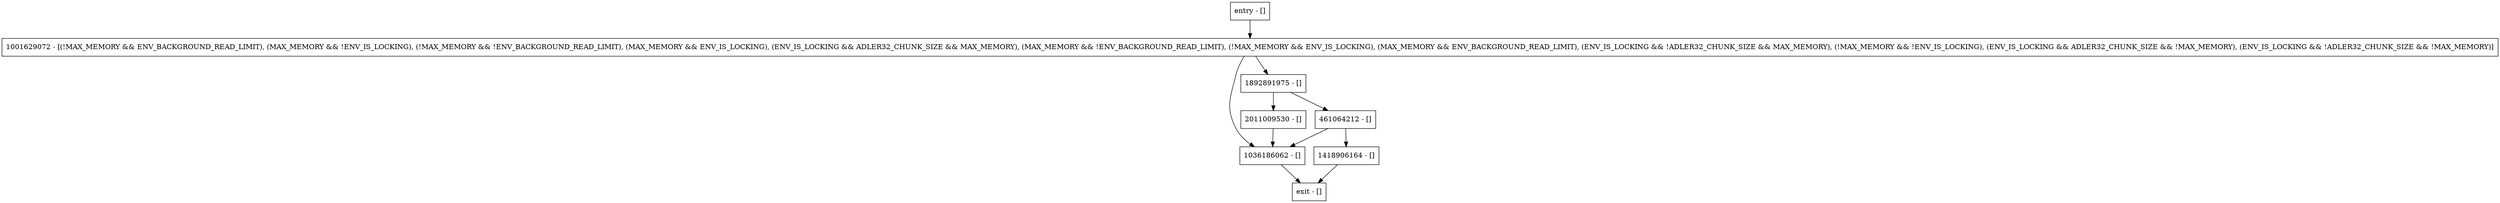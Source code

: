 digraph getInt {
node [shape=record];
1001629072 [label="1001629072 - [(!MAX_MEMORY && ENV_BACKGROUND_READ_LIMIT), (MAX_MEMORY && !ENV_IS_LOCKING), (!MAX_MEMORY && !ENV_BACKGROUND_READ_LIMIT), (MAX_MEMORY && ENV_IS_LOCKING), (ENV_IS_LOCKING && ADLER32_CHUNK_SIZE && MAX_MEMORY), (MAX_MEMORY && !ENV_BACKGROUND_READ_LIMIT), (!MAX_MEMORY && ENV_IS_LOCKING), (MAX_MEMORY && ENV_BACKGROUND_READ_LIMIT), (ENV_IS_LOCKING && !ADLER32_CHUNK_SIZE && MAX_MEMORY), (!MAX_MEMORY && !ENV_IS_LOCKING), (ENV_IS_LOCKING && ADLER32_CHUNK_SIZE && !MAX_MEMORY), (ENV_IS_LOCKING && !ADLER32_CHUNK_SIZE && !MAX_MEMORY)]"];
entry [label="entry - []"];
exit [label="exit - []"];
1036186062 [label="1036186062 - []"];
461064212 [label="461064212 - []"];
1418906164 [label="1418906164 - []"];
2011009530 [label="2011009530 - []"];
1892891975 [label="1892891975 - []"];
entry;
exit;
1001629072 -> 1036186062;
1001629072 -> 1892891975;
entry -> 1001629072;
1036186062 -> exit;
461064212 -> 1036186062;
461064212 -> 1418906164;
1418906164 -> exit;
2011009530 -> 1036186062;
1892891975 -> 461064212;
1892891975 -> 2011009530;
}
